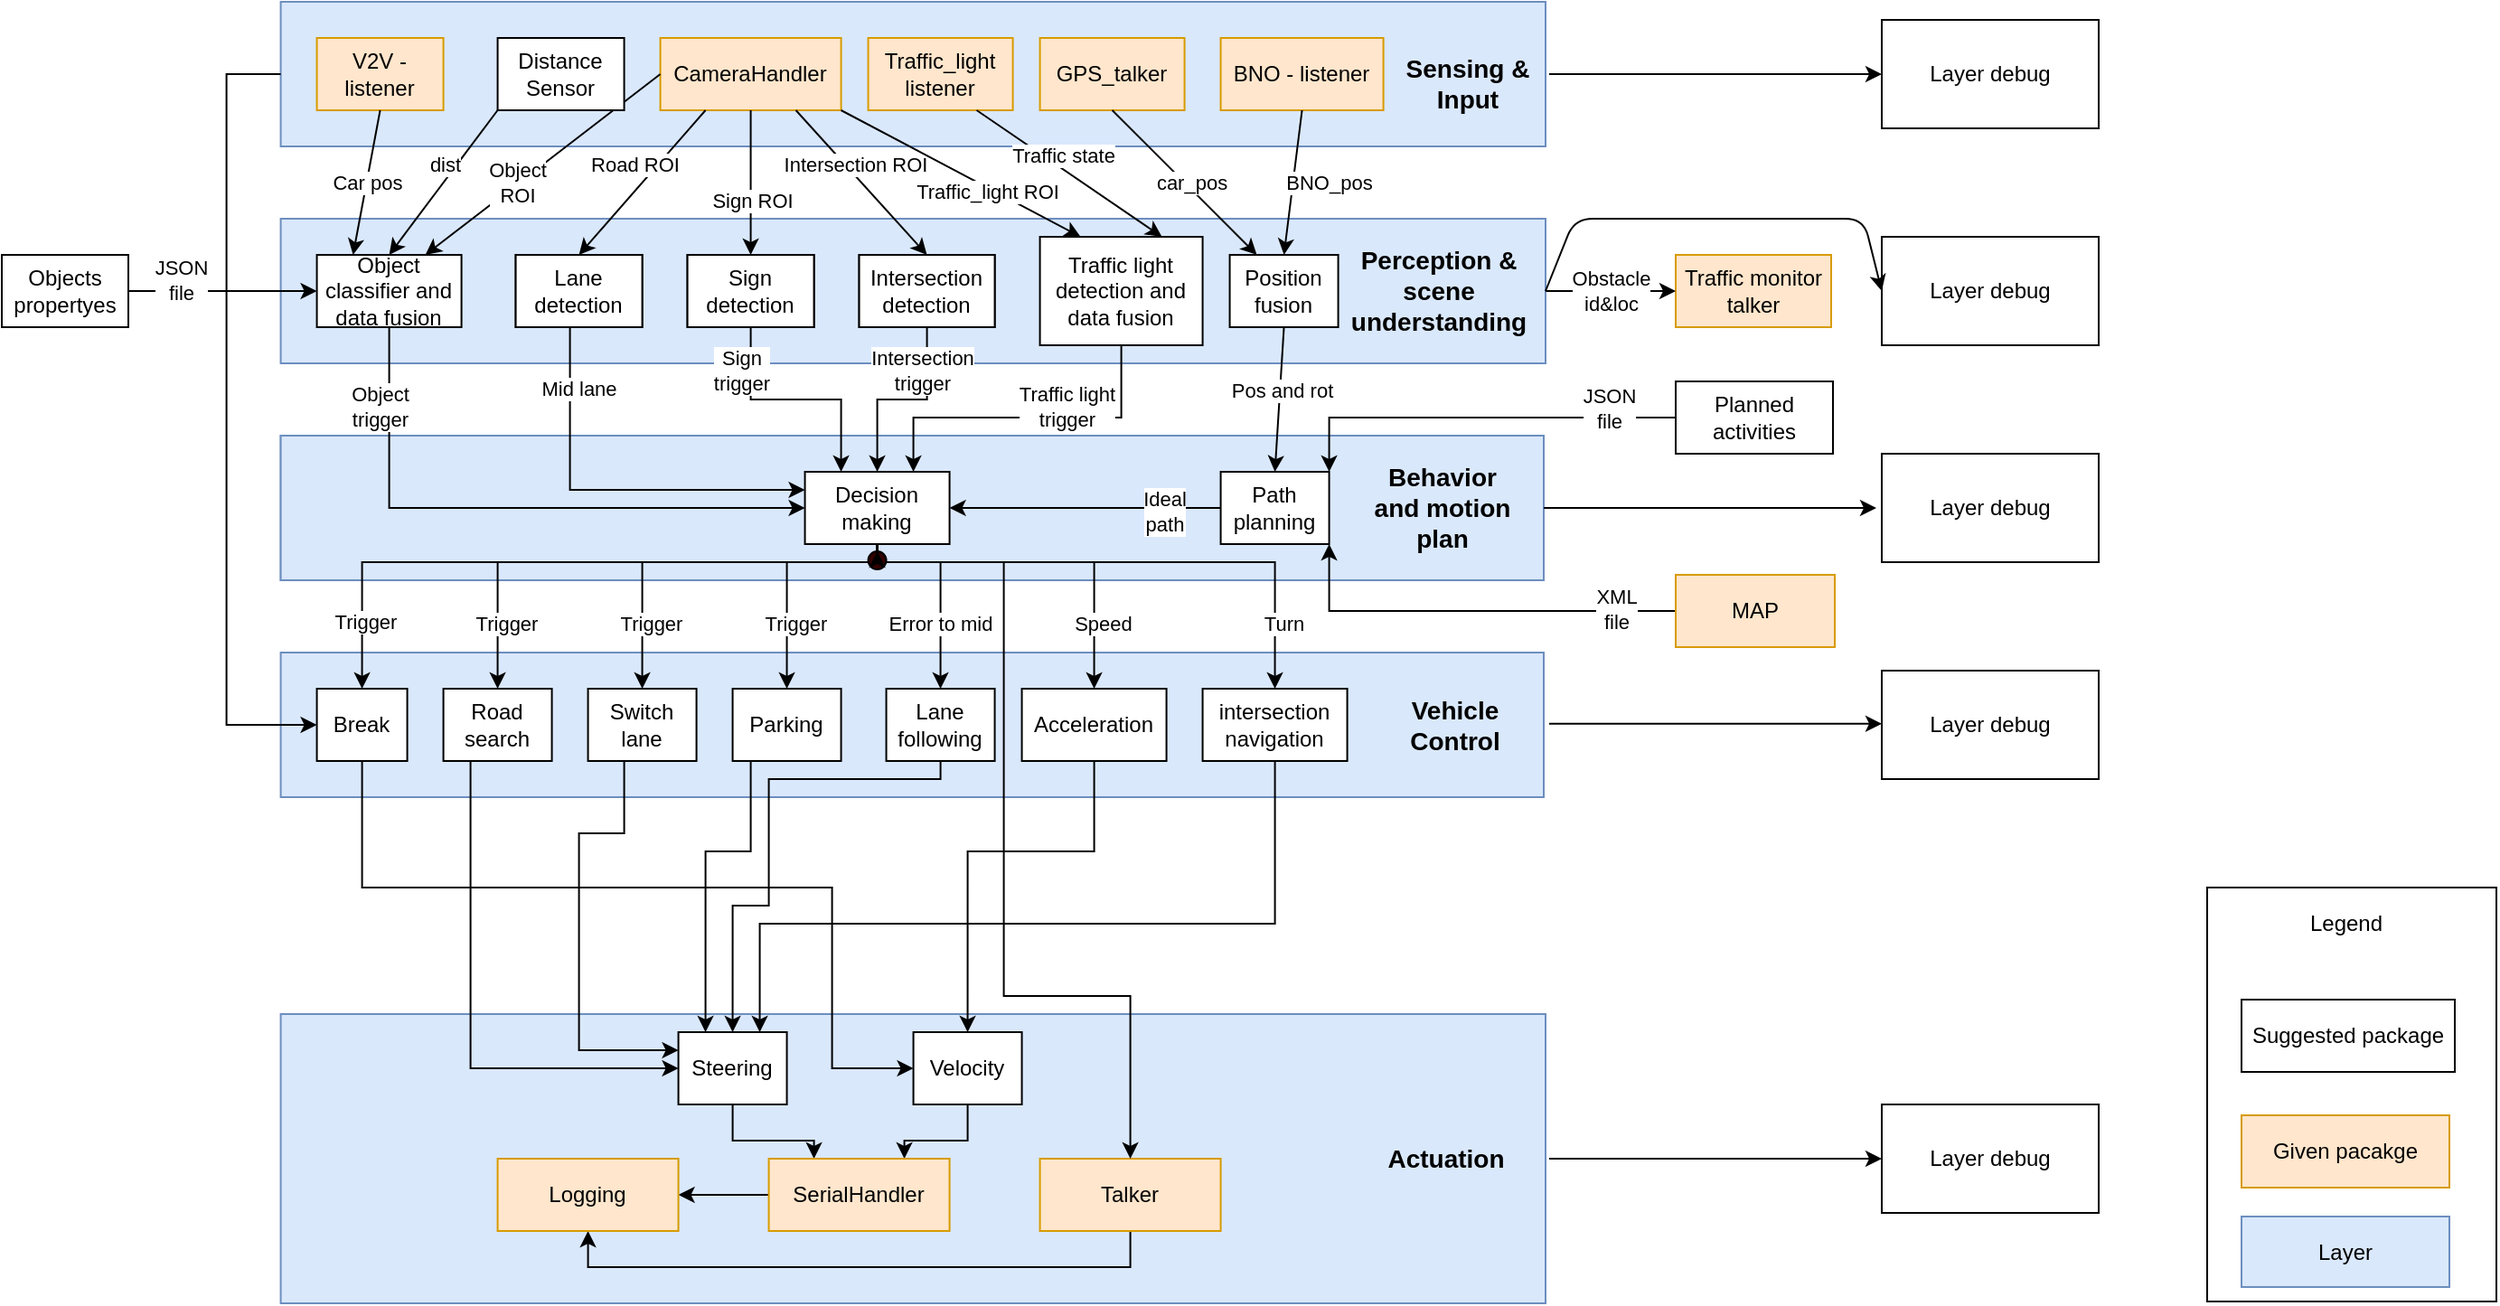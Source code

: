 <mxfile version="25.0.2">
  <diagram id="DKDZqXEprc8uhIXytFnv" name="Page-1">
    <mxGraphModel dx="1221" dy="823" grid="1" gridSize="10" guides="1" tooltips="1" connect="1" arrows="1" fold="1" page="1" pageScale="1" pageWidth="850" pageHeight="1100" math="0" shadow="0">
      <root>
        <mxCell id="KGWVqX3tYelNZbesqAz7-0" />
        <mxCell id="KGWVqX3tYelNZbesqAz7-1" parent="KGWVqX3tYelNZbesqAz7-0" />
        <mxCell id="UW-TUA5hILtc3TxUjtZY-0" value="" style="rounded=0;whiteSpace=wrap;html=1;" parent="KGWVqX3tYelNZbesqAz7-1" vertex="1">
          <mxGeometry x="1710.004" y="780" width="160" height="229" as="geometry" />
        </mxCell>
        <mxCell id="UW-TUA5hILtc3TxUjtZY-1" value="" style="rounded=0;whiteSpace=wrap;html=1;fillColor=#dae8fc;strokeColor=#6c8ebf;" parent="KGWVqX3tYelNZbesqAz7-1" vertex="1">
          <mxGeometry x="644.294" y="650" width="698.71" height="80" as="geometry" />
        </mxCell>
        <mxCell id="UW-TUA5hILtc3TxUjtZY-2" value="" style="rounded=0;whiteSpace=wrap;html=1;fillColor=#dae8fc;strokeColor=#6c8ebf;" parent="KGWVqX3tYelNZbesqAz7-1" vertex="1">
          <mxGeometry x="644.294" y="850" width="699.71" height="160" as="geometry" />
        </mxCell>
        <mxCell id="UW-TUA5hILtc3TxUjtZY-3" value="" style="rounded=0;whiteSpace=wrap;html=1;fillColor=#dae8fc;strokeColor=#6c8ebf;" parent="KGWVqX3tYelNZbesqAz7-1" vertex="1">
          <mxGeometry x="644.29" y="530" width="680" height="80" as="geometry" />
        </mxCell>
        <mxCell id="UW-TUA5hILtc3TxUjtZY-4" value="" style="group;fillColor=#dae8fc;strokeColor=#6c8ebf;container=0;" parent="KGWVqX3tYelNZbesqAz7-1" vertex="1" connectable="0">
          <mxGeometry x="644.294" y="290" width="699.71" height="80" as="geometry" />
        </mxCell>
        <mxCell id="UW-TUA5hILtc3TxUjtZY-5" value="" style="rounded=0;whiteSpace=wrap;html=1;fillColor=#dae8fc;strokeColor=#6c8ebf;" parent="KGWVqX3tYelNZbesqAz7-1" vertex="1">
          <mxGeometry x="644.294" y="410" width="699.71" height="80" as="geometry" />
        </mxCell>
        <mxCell id="UW-TUA5hILtc3TxUjtZY-6" value="CameraHandler" style="rounded=0;whiteSpace=wrap;html=1;fillColor=#ffe6cc;strokeColor=#d79b00;" parent="KGWVqX3tYelNZbesqAz7-1" vertex="1">
          <mxGeometry x="854.29" y="310" width="100" height="40" as="geometry" />
        </mxCell>
        <mxCell id="UW-TUA5hILtc3TxUjtZY-7" value="GPS_talker" style="rounded=0;whiteSpace=wrap;html=1;fillColor=#ffe6cc;strokeColor=#d79b00;" parent="KGWVqX3tYelNZbesqAz7-1" vertex="1">
          <mxGeometry x="1064.29" y="310" width="80" height="40" as="geometry" />
        </mxCell>
        <mxCell id="UW-TUA5hILtc3TxUjtZY-8" value="Traffic_light listener" style="rounded=0;whiteSpace=wrap;html=1;fillColor=#ffe6cc;strokeColor=#d79b00;" parent="KGWVqX3tYelNZbesqAz7-1" vertex="1">
          <mxGeometry x="969.29" y="310" width="80" height="40" as="geometry" />
        </mxCell>
        <mxCell id="UW-TUA5hILtc3TxUjtZY-9" value="BNO - listener" style="rounded=0;whiteSpace=wrap;html=1;fillColor=#ffe6cc;strokeColor=#d79b00;" parent="KGWVqX3tYelNZbesqAz7-1" vertex="1">
          <mxGeometry x="1164.29" y="310" width="90" height="40" as="geometry" />
        </mxCell>
        <mxCell id="UW-TUA5hILtc3TxUjtZY-10" value="V2V - listener" style="rounded=0;whiteSpace=wrap;html=1;fillColor=#ffe6cc;strokeColor=#d79b00;" parent="KGWVqX3tYelNZbesqAz7-1" vertex="1">
          <mxGeometry x="664.29" y="310" width="70" height="40" as="geometry" />
        </mxCell>
        <mxCell id="UW-TUA5hILtc3TxUjtZY-11" value="" style="endArrow=classic;html=1;exitX=0.25;exitY=1;exitDx=0;exitDy=0;entryX=0.5;entryY=0;entryDx=0;entryDy=0;" parent="KGWVqX3tYelNZbesqAz7-1" source="UW-TUA5hILtc3TxUjtZY-6" target="UW-TUA5hILtc3TxUjtZY-87" edge="1">
          <mxGeometry relative="1" as="geometry">
            <mxPoint x="974.29" y="650" as="sourcePoint" />
            <mxPoint x="1074.29" y="650" as="targetPoint" />
          </mxGeometry>
        </mxCell>
        <mxCell id="UW-TUA5hILtc3TxUjtZY-12" value="Road ROI" style="edgeLabel;resizable=0;html=1;align=center;verticalAlign=middle;" parent="UW-TUA5hILtc3TxUjtZY-11" connectable="0" vertex="1">
          <mxGeometry relative="1" as="geometry">
            <mxPoint x="-5.04" y="-9.69" as="offset" />
          </mxGeometry>
        </mxCell>
        <mxCell id="UW-TUA5hILtc3TxUjtZY-13" value="" style="endArrow=classic;html=1;exitX=0.5;exitY=1;exitDx=0;exitDy=0;entryX=0.5;entryY=0;entryDx=0;entryDy=0;" parent="KGWVqX3tYelNZbesqAz7-1" source="UW-TUA5hILtc3TxUjtZY-6" target="UW-TUA5hILtc3TxUjtZY-88" edge="1">
          <mxGeometry relative="1" as="geometry">
            <mxPoint x="749.29" y="350" as="sourcePoint" />
            <mxPoint x="744.29" y="430" as="targetPoint" />
          </mxGeometry>
        </mxCell>
        <mxCell id="UW-TUA5hILtc3TxUjtZY-14" value="&lt;div&gt;Sign ROI&lt;/div&gt;" style="edgeLabel;resizable=0;html=1;align=center;verticalAlign=middle;" parent="UW-TUA5hILtc3TxUjtZY-13" connectable="0" vertex="1">
          <mxGeometry relative="1" as="geometry">
            <mxPoint y="9.74" as="offset" />
          </mxGeometry>
        </mxCell>
        <mxCell id="UW-TUA5hILtc3TxUjtZY-15" value="" style="endArrow=classic;html=1;exitX=0.75;exitY=1;exitDx=0;exitDy=0;entryX=0.5;entryY=0;entryDx=0;entryDy=0;" parent="KGWVqX3tYelNZbesqAz7-1" source="UW-TUA5hILtc3TxUjtZY-6" target="UW-TUA5hILtc3TxUjtZY-89" edge="1">
          <mxGeometry relative="1" as="geometry">
            <mxPoint x="789.29" y="350" as="sourcePoint" />
            <mxPoint x="819.29" y="430" as="targetPoint" />
          </mxGeometry>
        </mxCell>
        <mxCell id="UW-TUA5hILtc3TxUjtZY-16" value="Intersection ROI" style="edgeLabel;resizable=0;html=1;align=center;verticalAlign=middle;" parent="UW-TUA5hILtc3TxUjtZY-15" connectable="0" vertex="1">
          <mxGeometry relative="1" as="geometry">
            <mxPoint x="-3.54" y="-9.81" as="offset" />
          </mxGeometry>
        </mxCell>
        <mxCell id="UW-TUA5hILtc3TxUjtZY-17" value="" style="endArrow=classic;html=1;exitX=0.5;exitY=1;exitDx=0;exitDy=0;entryX=0.5;entryY=0;entryDx=0;entryDy=0;" parent="KGWVqX3tYelNZbesqAz7-1" source="UW-TUA5hILtc3TxUjtZY-9" target="UW-TUA5hILtc3TxUjtZY-91" edge="1">
          <mxGeometry relative="1" as="geometry">
            <mxPoint x="814.29" y="350" as="sourcePoint" />
            <mxPoint x="901.79" y="430" as="targetPoint" />
          </mxGeometry>
        </mxCell>
        <mxCell id="UW-TUA5hILtc3TxUjtZY-18" value="BNO_pos" style="edgeLabel;resizable=0;html=1;align=center;verticalAlign=middle;" parent="UW-TUA5hILtc3TxUjtZY-17" connectable="0" vertex="1">
          <mxGeometry relative="1" as="geometry">
            <mxPoint x="19.88" y="-0.25" as="offset" />
          </mxGeometry>
        </mxCell>
        <mxCell id="UW-TUA5hILtc3TxUjtZY-19" value="" style="endArrow=classic;html=1;exitX=0.5;exitY=1;exitDx=0;exitDy=0;entryX=0.25;entryY=0;entryDx=0;entryDy=0;" parent="KGWVqX3tYelNZbesqAz7-1" source="UW-TUA5hILtc3TxUjtZY-7" target="UW-TUA5hILtc3TxUjtZY-91" edge="1">
          <mxGeometry relative="1" as="geometry">
            <mxPoint x="1129.29" y="350" as="sourcePoint" />
            <mxPoint x="1169.29" y="430" as="targetPoint" />
          </mxGeometry>
        </mxCell>
        <mxCell id="UW-TUA5hILtc3TxUjtZY-20" value="car_pos" style="edgeLabel;resizable=0;html=1;align=center;verticalAlign=middle;" parent="UW-TUA5hILtc3TxUjtZY-19" connectable="0" vertex="1">
          <mxGeometry relative="1" as="geometry">
            <mxPoint x="3.74" y="-0.01" as="offset" />
          </mxGeometry>
        </mxCell>
        <mxCell id="UW-TUA5hILtc3TxUjtZY-21" value="" style="endArrow=classic;html=1;exitX=1;exitY=1;exitDx=0;exitDy=0;entryX=0.25;entryY=0;entryDx=0;entryDy=0;" parent="KGWVqX3tYelNZbesqAz7-1" source="UW-TUA5hILtc3TxUjtZY-6" target="UW-TUA5hILtc3TxUjtZY-90" edge="1">
          <mxGeometry relative="1" as="geometry">
            <mxPoint x="929.29" y="350" as="sourcePoint" />
            <mxPoint x="988.04" y="430" as="targetPoint" />
          </mxGeometry>
        </mxCell>
        <mxCell id="UW-TUA5hILtc3TxUjtZY-22" value="Traffic_light ROI" style="edgeLabel;resizable=0;html=1;align=center;verticalAlign=middle;" parent="UW-TUA5hILtc3TxUjtZY-21" connectable="0" vertex="1">
          <mxGeometry relative="1" as="geometry">
            <mxPoint x="13.84" y="10.05" as="offset" />
          </mxGeometry>
        </mxCell>
        <mxCell id="UW-TUA5hILtc3TxUjtZY-23" value="" style="endArrow=classic;html=1;exitX=0.75;exitY=1;exitDx=0;exitDy=0;entryX=0.75;entryY=0;entryDx=0;entryDy=0;" parent="KGWVqX3tYelNZbesqAz7-1" source="UW-TUA5hILtc3TxUjtZY-8" target="UW-TUA5hILtc3TxUjtZY-90" edge="1">
          <mxGeometry relative="1" as="geometry">
            <mxPoint x="929.29" y="350" as="sourcePoint" />
            <mxPoint x="1006.79" y="430" as="targetPoint" />
          </mxGeometry>
        </mxCell>
        <mxCell id="UW-TUA5hILtc3TxUjtZY-24" value="Traffic state" style="edgeLabel;resizable=0;html=1;align=center;verticalAlign=middle;" parent="UW-TUA5hILtc3TxUjtZY-23" connectable="0" vertex="1">
          <mxGeometry relative="1" as="geometry">
            <mxPoint x="-3.54" y="-9.81" as="offset" />
          </mxGeometry>
        </mxCell>
        <mxCell id="UW-TUA5hILtc3TxUjtZY-25" value="" style="endArrow=classic;html=1;exitX=0.5;exitY=1;exitDx=0;exitDy=0;entryX=0.25;entryY=0;entryDx=0;entryDy=0;" parent="KGWVqX3tYelNZbesqAz7-1" source="UW-TUA5hILtc3TxUjtZY-10" target="UW-TUA5hILtc3TxUjtZY-86" edge="1">
          <mxGeometry relative="1" as="geometry">
            <mxPoint x="879.29" y="350" as="sourcePoint" />
            <mxPoint x="819.29" y="430" as="targetPoint" />
          </mxGeometry>
        </mxCell>
        <mxCell id="UW-TUA5hILtc3TxUjtZY-26" value="Car pos" style="edgeLabel;resizable=0;align=center;verticalAlign=middle;html=1;" parent="UW-TUA5hILtc3TxUjtZY-25" connectable="0" vertex="1">
          <mxGeometry relative="1" as="geometry" />
        </mxCell>
        <mxCell id="UW-TUA5hILtc3TxUjtZY-27" value="" style="endArrow=classic;html=1;exitX=0;exitY=0.5;exitDx=0;exitDy=0;entryX=0.75;entryY=0;entryDx=0;entryDy=0;" parent="KGWVqX3tYelNZbesqAz7-1" source="UW-TUA5hILtc3TxUjtZY-6" target="UW-TUA5hILtc3TxUjtZY-86" edge="1">
          <mxGeometry relative="1" as="geometry">
            <mxPoint x="871.79" y="340" as="sourcePoint" />
            <mxPoint x="764.29" y="420" as="targetPoint" />
          </mxGeometry>
        </mxCell>
        <mxCell id="UW-TUA5hILtc3TxUjtZY-28" value="&lt;div&gt;Object &lt;br&gt;&lt;/div&gt;&lt;div&gt;ROI&lt;br&gt;&lt;/div&gt;" style="edgeLabel;resizable=0;html=1;align=center;verticalAlign=middle;" parent="UW-TUA5hILtc3TxUjtZY-27" connectable="0" vertex="1">
          <mxGeometry relative="1" as="geometry">
            <mxPoint x="-15" y="10" as="offset" />
          </mxGeometry>
        </mxCell>
        <mxCell id="UW-TUA5hILtc3TxUjtZY-29" value="" style="group;strokeColor=#6c8ebf;fillColor=#dae8fc;container=0;" parent="KGWVqX3tYelNZbesqAz7-1" vertex="1" connectable="0">
          <mxGeometry x="644.294" y="530" width="698.71" height="80" as="geometry" />
        </mxCell>
        <mxCell id="UW-TUA5hILtc3TxUjtZY-30" value="" style="endArrow=classic;html=1;exitX=0;exitY=1;exitDx=0;exitDy=0;entryX=0.5;entryY=0;entryDx=0;entryDy=0;" parent="KGWVqX3tYelNZbesqAz7-1" source="UW-TUA5hILtc3TxUjtZY-85" target="UW-TUA5hILtc3TxUjtZY-86" edge="1">
          <mxGeometry relative="1" as="geometry">
            <mxPoint x="854.29" y="330" as="sourcePoint" />
            <mxPoint x="724.29" y="430" as="targetPoint" />
          </mxGeometry>
        </mxCell>
        <mxCell id="UW-TUA5hILtc3TxUjtZY-31" value="dist" style="edgeLabel;resizable=0;html=1;align=center;verticalAlign=middle;" parent="UW-TUA5hILtc3TxUjtZY-30" connectable="0" vertex="1">
          <mxGeometry relative="1" as="geometry">
            <mxPoint y="-10" as="offset" />
          </mxGeometry>
        </mxCell>
        <mxCell id="UW-TUA5hILtc3TxUjtZY-32" value="" style="endArrow=classic;html=1;entryX=0.5;entryY=0;entryDx=0;entryDy=0;exitX=0.5;exitY=1;exitDx=0;exitDy=0;" parent="KGWVqX3tYelNZbesqAz7-1" source="UW-TUA5hILtc3TxUjtZY-91" target="UW-TUA5hILtc3TxUjtZY-99" edge="1">
          <mxGeometry relative="1" as="geometry">
            <mxPoint x="1201.79" y="460" as="sourcePoint" />
            <mxPoint x="1196.79" y="540" as="targetPoint" />
          </mxGeometry>
        </mxCell>
        <mxCell id="UW-TUA5hILtc3TxUjtZY-33" value="Pos and rot" style="edgeLabel;resizable=0;html=1;align=center;verticalAlign=middle;" parent="UW-TUA5hILtc3TxUjtZY-32" connectable="0" vertex="1">
          <mxGeometry relative="1" as="geometry">
            <mxPoint x="1.24" y="-4.84" as="offset" />
          </mxGeometry>
        </mxCell>
        <mxCell id="UW-TUA5hILtc3TxUjtZY-34" value="&lt;font style=&quot;font-size: 14px&quot;&gt;&lt;b&gt;Vehicle Control&lt;/b&gt;&lt;/font&gt;" style="text;html=1;strokeColor=none;fillColor=none;align=center;verticalAlign=middle;whiteSpace=wrap;rounded=0;" parent="KGWVqX3tYelNZbesqAz7-1" vertex="1">
          <mxGeometry x="1249" y="680" width="90" height="20" as="geometry" />
        </mxCell>
        <mxCell id="UW-TUA5hILtc3TxUjtZY-35" style="edgeStyle=orthogonalEdgeStyle;rounded=0;orthogonalLoop=1;jettySize=auto;html=1;entryX=0;entryY=0.5;entryDx=0;entryDy=0;" parent="KGWVqX3tYelNZbesqAz7-1" source="UW-TUA5hILtc3TxUjtZY-36" target="UW-TUA5hILtc3TxUjtZY-77" edge="1">
          <mxGeometry relative="1" as="geometry">
            <Array as="points">
              <mxPoint x="689.29" y="780" />
              <mxPoint x="949.29" y="780" />
              <mxPoint x="949.29" y="880" />
            </Array>
          </mxGeometry>
        </mxCell>
        <mxCell id="UW-TUA5hILtc3TxUjtZY-36" value="Break" style="rounded=0;whiteSpace=wrap;html=1;" parent="KGWVqX3tYelNZbesqAz7-1" vertex="1">
          <mxGeometry x="664.29" y="670" width="50" height="40" as="geometry" />
        </mxCell>
        <mxCell id="UW-TUA5hILtc3TxUjtZY-37" style="edgeStyle=orthogonalEdgeStyle;rounded=0;orthogonalLoop=1;jettySize=auto;html=1;entryX=1;entryY=0;entryDx=0;entryDy=0;" parent="KGWVqX3tYelNZbesqAz7-1" source="UW-TUA5hILtc3TxUjtZY-38" target="UW-TUA5hILtc3TxUjtZY-99" edge="1">
          <mxGeometry relative="1" as="geometry">
            <Array as="points">
              <mxPoint x="1224.29" y="520" />
            </Array>
          </mxGeometry>
        </mxCell>
        <mxCell id="UW-TUA5hILtc3TxUjtZY-38" value="Planned activities" style="rounded=0;whiteSpace=wrap;html=1;" parent="KGWVqX3tYelNZbesqAz7-1" vertex="1">
          <mxGeometry x="1416.004" y="500" width="87" height="40" as="geometry" />
        </mxCell>
        <mxCell id="UW-TUA5hILtc3TxUjtZY-39" style="edgeStyle=orthogonalEdgeStyle;rounded=0;orthogonalLoop=1;jettySize=auto;html=1;entryX=0.25;entryY=0;entryDx=0;entryDy=0;" parent="KGWVqX3tYelNZbesqAz7-1" source="UW-TUA5hILtc3TxUjtZY-40" target="UW-TUA5hILtc3TxUjtZY-79" edge="1">
          <mxGeometry relative="1" as="geometry">
            <Array as="points">
              <mxPoint x="904.29" y="760" />
              <mxPoint x="879.29" y="760" />
            </Array>
          </mxGeometry>
        </mxCell>
        <mxCell id="UW-TUA5hILtc3TxUjtZY-40" value="Parking" style="rounded=0;whiteSpace=wrap;html=1;" parent="KGWVqX3tYelNZbesqAz7-1" vertex="1">
          <mxGeometry x="894.29" y="670" width="60" height="40" as="geometry" />
        </mxCell>
        <mxCell id="UW-TUA5hILtc3TxUjtZY-41" style="edgeStyle=orthogonalEdgeStyle;rounded=0;orthogonalLoop=1;jettySize=auto;html=1;entryX=0.75;entryY=0;entryDx=0;entryDy=0;" parent="KGWVqX3tYelNZbesqAz7-1" source="UW-TUA5hILtc3TxUjtZY-42" target="UW-TUA5hILtc3TxUjtZY-79" edge="1">
          <mxGeometry relative="1" as="geometry">
            <Array as="points">
              <mxPoint x="1194.29" y="800" />
              <mxPoint x="909.29" y="800" />
            </Array>
          </mxGeometry>
        </mxCell>
        <mxCell id="UW-TUA5hILtc3TxUjtZY-42" value="intersection navigation" style="rounded=0;whiteSpace=wrap;html=1;" parent="KGWVqX3tYelNZbesqAz7-1" vertex="1">
          <mxGeometry x="1154.29" y="670" width="80" height="40" as="geometry" />
        </mxCell>
        <mxCell id="UW-TUA5hILtc3TxUjtZY-43" style="edgeStyle=orthogonalEdgeStyle;rounded=0;orthogonalLoop=1;jettySize=auto;html=1;entryX=0;entryY=0.5;entryDx=0;entryDy=0;exitX=0.25;exitY=1;exitDx=0;exitDy=0;" parent="KGWVqX3tYelNZbesqAz7-1" source="UW-TUA5hILtc3TxUjtZY-44" target="UW-TUA5hILtc3TxUjtZY-79" edge="1">
          <mxGeometry relative="1" as="geometry">
            <Array as="points">
              <mxPoint x="749.29" y="880" />
            </Array>
          </mxGeometry>
        </mxCell>
        <mxCell id="UW-TUA5hILtc3TxUjtZY-44" value="Road search" style="rounded=0;whiteSpace=wrap;html=1;" parent="KGWVqX3tYelNZbesqAz7-1" vertex="1">
          <mxGeometry x="734.29" y="670" width="60" height="40" as="geometry" />
        </mxCell>
        <mxCell id="UW-TUA5hILtc3TxUjtZY-45" style="edgeStyle=orthogonalEdgeStyle;rounded=0;orthogonalLoop=1;jettySize=auto;html=1;entryX=0;entryY=0.25;entryDx=0;entryDy=0;" parent="KGWVqX3tYelNZbesqAz7-1" source="UW-TUA5hILtc3TxUjtZY-46" target="UW-TUA5hILtc3TxUjtZY-79" edge="1">
          <mxGeometry relative="1" as="geometry">
            <Array as="points">
              <mxPoint x="834.29" y="750" />
              <mxPoint x="809.29" y="750" />
              <mxPoint x="809.29" y="870" />
            </Array>
          </mxGeometry>
        </mxCell>
        <mxCell id="UW-TUA5hILtc3TxUjtZY-46" value="Switch lane" style="rounded=0;whiteSpace=wrap;html=1;" parent="KGWVqX3tYelNZbesqAz7-1" vertex="1">
          <mxGeometry x="814.29" y="670" width="60" height="40" as="geometry" />
        </mxCell>
        <mxCell id="UW-TUA5hILtc3TxUjtZY-47" style="edgeStyle=orthogonalEdgeStyle;rounded=0;orthogonalLoop=1;jettySize=auto;html=1;entryX=0;entryY=0.5;entryDx=0;entryDy=0;" parent="KGWVqX3tYelNZbesqAz7-1" source="UW-TUA5hILtc3TxUjtZY-86" target="UW-TUA5hILtc3TxUjtZY-101" edge="1">
          <mxGeometry relative="1" as="geometry">
            <Array as="points">
              <mxPoint x="704.29" y="570" />
            </Array>
          </mxGeometry>
        </mxCell>
        <mxCell id="UW-TUA5hILtc3TxUjtZY-48" style="edgeStyle=orthogonalEdgeStyle;rounded=0;orthogonalLoop=1;jettySize=auto;html=1;entryX=0;entryY=0.5;entryDx=0;entryDy=0;" parent="KGWVqX3tYelNZbesqAz7-1" target="UW-TUA5hILtc3TxUjtZY-36" edge="1">
          <mxGeometry relative="1" as="geometry">
            <mxPoint x="644.29" y="330" as="sourcePoint" />
            <Array as="points">
              <mxPoint x="614.29" y="330" />
              <mxPoint x="614.29" y="690" />
            </Array>
          </mxGeometry>
        </mxCell>
        <mxCell id="UW-TUA5hILtc3TxUjtZY-49" style="edgeStyle=orthogonalEdgeStyle;rounded=0;orthogonalLoop=1;jettySize=auto;html=1;entryX=0.5;entryY=0;entryDx=0;entryDy=0;" parent="KGWVqX3tYelNZbesqAz7-1" source="UW-TUA5hILtc3TxUjtZY-101" target="UW-TUA5hILtc3TxUjtZY-46" edge="1">
          <mxGeometry relative="1" as="geometry">
            <Array as="points">
              <mxPoint x="974.29" y="600" />
              <mxPoint x="844.29" y="600" />
            </Array>
          </mxGeometry>
        </mxCell>
        <mxCell id="UW-TUA5hILtc3TxUjtZY-50" style="edgeStyle=orthogonalEdgeStyle;rounded=0;orthogonalLoop=1;jettySize=auto;html=1;entryX=0.5;entryY=0;entryDx=0;entryDy=0;" parent="KGWVqX3tYelNZbesqAz7-1" target="UW-TUA5hILtc3TxUjtZY-69" edge="1">
          <mxGeometry relative="1" as="geometry">
            <mxPoint x="974.29" y="590" as="sourcePoint" />
            <mxPoint x="864.29" y="670" as="targetPoint" />
            <Array as="points">
              <mxPoint x="974.29" y="600" />
              <mxPoint x="1009.29" y="600" />
            </Array>
          </mxGeometry>
        </mxCell>
        <mxCell id="UW-TUA5hILtc3TxUjtZY-51" style="edgeStyle=orthogonalEdgeStyle;rounded=0;orthogonalLoop=1;jettySize=auto;html=1;entryX=0.5;entryY=0;entryDx=0;entryDy=0;" parent="KGWVqX3tYelNZbesqAz7-1" target="UW-TUA5hILtc3TxUjtZY-40" edge="1">
          <mxGeometry relative="1" as="geometry">
            <mxPoint x="974.29" y="590" as="sourcePoint" />
            <mxPoint x="864.29" y="670" as="targetPoint" />
            <Array as="points">
              <mxPoint x="974.29" y="600" />
              <mxPoint x="924.29" y="600" />
            </Array>
          </mxGeometry>
        </mxCell>
        <mxCell id="UW-TUA5hILtc3TxUjtZY-52" style="edgeStyle=orthogonalEdgeStyle;rounded=0;orthogonalLoop=1;jettySize=auto;html=1;entryX=0;entryY=0.25;entryDx=0;entryDy=0;" parent="KGWVqX3tYelNZbesqAz7-1" source="UW-TUA5hILtc3TxUjtZY-87" target="UW-TUA5hILtc3TxUjtZY-101" edge="1">
          <mxGeometry relative="1" as="geometry">
            <Array as="points">
              <mxPoint x="804.29" y="560" />
            </Array>
          </mxGeometry>
        </mxCell>
        <mxCell id="UW-TUA5hILtc3TxUjtZY-53" style="edgeStyle=orthogonalEdgeStyle;rounded=0;orthogonalLoop=1;jettySize=auto;html=1;entryX=0.25;entryY=0;entryDx=0;entryDy=0;" parent="KGWVqX3tYelNZbesqAz7-1" source="UW-TUA5hILtc3TxUjtZY-88" target="UW-TUA5hILtc3TxUjtZY-101" edge="1">
          <mxGeometry relative="1" as="geometry" />
        </mxCell>
        <mxCell id="UW-TUA5hILtc3TxUjtZY-54" style="edgeStyle=orthogonalEdgeStyle;rounded=0;orthogonalLoop=1;jettySize=auto;html=1;" parent="KGWVqX3tYelNZbesqAz7-1" source="UW-TUA5hILtc3TxUjtZY-89" target="UW-TUA5hILtc3TxUjtZY-101" edge="1">
          <mxGeometry relative="1" as="geometry" />
        </mxCell>
        <mxCell id="UW-TUA5hILtc3TxUjtZY-55" style="edgeStyle=orthogonalEdgeStyle;rounded=0;orthogonalLoop=1;jettySize=auto;html=1;entryX=0.75;entryY=0;entryDx=0;entryDy=0;" parent="KGWVqX3tYelNZbesqAz7-1" source="UW-TUA5hILtc3TxUjtZY-90" target="UW-TUA5hILtc3TxUjtZY-101" edge="1">
          <mxGeometry relative="1" as="geometry">
            <Array as="points">
              <mxPoint x="1109.29" y="520" />
              <mxPoint x="994.29" y="520" />
            </Array>
          </mxGeometry>
        </mxCell>
        <mxCell id="UW-TUA5hILtc3TxUjtZY-56" value="&lt;div&gt;JSON &lt;br&gt;&lt;/div&gt;&lt;div&gt;file&lt;/div&gt;" style="edgeLabel;resizable=0;html=1;align=center;verticalAlign=middle;" parent="KGWVqX3tYelNZbesqAz7-1" connectable="0" vertex="1">
          <mxGeometry x="1389.005" y="520.002" as="geometry">
            <mxPoint x="-10" y="-5" as="offset" />
          </mxGeometry>
        </mxCell>
        <mxCell id="UW-TUA5hILtc3TxUjtZY-57" value="&lt;div&gt;Traffic light&lt;/div&gt;&lt;div&gt;trigger&lt;br&gt;&lt;/div&gt;" style="edgeLabel;resizable=0;html=1;align=center;verticalAlign=middle;" parent="KGWVqX3tYelNZbesqAz7-1" connectable="0" vertex="1">
          <mxGeometry x="1064.295" y="520.002" as="geometry">
            <mxPoint x="14" y="-6" as="offset" />
          </mxGeometry>
        </mxCell>
        <mxCell id="UW-TUA5hILtc3TxUjtZY-58" value="&lt;div&gt;Intersection&lt;/div&gt;&lt;div&gt;trigger&lt;br&gt;&lt;/div&gt;" style="edgeLabel;resizable=0;html=1;align=center;verticalAlign=middle;" parent="KGWVqX3tYelNZbesqAz7-1" connectable="0" vertex="1">
          <mxGeometry x="984.295" y="500.002" as="geometry">
            <mxPoint x="14" y="-6" as="offset" />
          </mxGeometry>
        </mxCell>
        <mxCell id="UW-TUA5hILtc3TxUjtZY-59" value="&lt;div&gt;Sign&lt;/div&gt;&lt;div&gt;trigger&lt;br&gt;&lt;/div&gt;" style="edgeLabel;resizable=0;html=1;align=center;verticalAlign=middle;" parent="KGWVqX3tYelNZbesqAz7-1" connectable="0" vertex="1">
          <mxGeometry x="884.295" y="500.002" as="geometry">
            <mxPoint x="14" y="-6" as="offset" />
          </mxGeometry>
        </mxCell>
        <mxCell id="UW-TUA5hILtc3TxUjtZY-60" value="&lt;div&gt;Mid lane&lt;/div&gt;" style="edgeLabel;resizable=0;html=1;align=center;verticalAlign=middle;" parent="KGWVqX3tYelNZbesqAz7-1" connectable="0" vertex="1">
          <mxGeometry x="794.295" y="510.002" as="geometry">
            <mxPoint x="14" y="-6" as="offset" />
          </mxGeometry>
        </mxCell>
        <mxCell id="UW-TUA5hILtc3TxUjtZY-61" value="&lt;div&gt;Object &lt;br&gt;&lt;/div&gt;&lt;div&gt;trigger&lt;/div&gt;" style="edgeLabel;resizable=0;html=1;align=center;verticalAlign=middle;" parent="KGWVqX3tYelNZbesqAz7-1" connectable="0" vertex="1">
          <mxGeometry x="684.295" y="520.002" as="geometry">
            <mxPoint x="14" y="-6" as="offset" />
          </mxGeometry>
        </mxCell>
        <mxCell id="UW-TUA5hILtc3TxUjtZY-62" style="edgeStyle=orthogonalEdgeStyle;rounded=0;orthogonalLoop=1;jettySize=auto;html=1;entryX=0;entryY=0.5;entryDx=0;entryDy=0;" parent="KGWVqX3tYelNZbesqAz7-1" source="UW-TUA5hILtc3TxUjtZY-63" target="UW-TUA5hILtc3TxUjtZY-86" edge="1">
          <mxGeometry relative="1" as="geometry" />
        </mxCell>
        <mxCell id="UW-TUA5hILtc3TxUjtZY-63" value="&lt;div&gt;Objects&lt;/div&gt;&lt;div&gt;propertyes&lt;br&gt;&lt;/div&gt;" style="rounded=0;whiteSpace=wrap;html=1;" parent="KGWVqX3tYelNZbesqAz7-1" vertex="1">
          <mxGeometry x="490" y="430" width="70" height="40" as="geometry" />
        </mxCell>
        <mxCell id="UW-TUA5hILtc3TxUjtZY-64" value="&lt;div&gt;JSON&lt;/div&gt;&lt;div&gt;file&lt;br&gt;&lt;/div&gt;" style="edgeLabel;resizable=0;html=1;align=center;verticalAlign=middle;" parent="KGWVqX3tYelNZbesqAz7-1" connectable="0" vertex="1">
          <mxGeometry x="574.295" y="450.002" as="geometry">
            <mxPoint x="14" y="-6" as="offset" />
          </mxGeometry>
        </mxCell>
        <mxCell id="UW-TUA5hILtc3TxUjtZY-65" style="edgeStyle=orthogonalEdgeStyle;rounded=0;orthogonalLoop=1;jettySize=auto;html=1;entryX=1;entryY=1;entryDx=0;entryDy=0;" parent="KGWVqX3tYelNZbesqAz7-1" source="UW-TUA5hILtc3TxUjtZY-66" target="UW-TUA5hILtc3TxUjtZY-99" edge="1">
          <mxGeometry relative="1" as="geometry" />
        </mxCell>
        <mxCell id="UW-TUA5hILtc3TxUjtZY-66" value="MAP" style="rounded=0;whiteSpace=wrap;html=1;fillColor=#ffe6cc;strokeColor=#d79b00;" parent="KGWVqX3tYelNZbesqAz7-1" vertex="1">
          <mxGeometry x="1416.004" y="607" width="88" height="40" as="geometry" />
        </mxCell>
        <mxCell id="UW-TUA5hILtc3TxUjtZY-67" value="&lt;div&gt;XML&lt;br&gt;&lt;/div&gt;&lt;div&gt;file&lt;/div&gt;" style="edgeLabel;resizable=0;html=1;align=center;verticalAlign=middle;" parent="KGWVqX3tYelNZbesqAz7-1" connectable="0" vertex="1">
          <mxGeometry x="1393.005" y="631.002" as="geometry">
            <mxPoint x="-10" y="-5" as="offset" />
          </mxGeometry>
        </mxCell>
        <mxCell id="UW-TUA5hILtc3TxUjtZY-68" style="edgeStyle=orthogonalEdgeStyle;rounded=0;orthogonalLoop=1;jettySize=auto;html=1;entryX=0.5;entryY=0;entryDx=0;entryDy=0;" parent="KGWVqX3tYelNZbesqAz7-1" source="UW-TUA5hILtc3TxUjtZY-69" target="UW-TUA5hILtc3TxUjtZY-79" edge="1">
          <mxGeometry relative="1" as="geometry">
            <Array as="points">
              <mxPoint x="1009.29" y="720" />
              <mxPoint x="914.29" y="720" />
              <mxPoint x="914.29" y="790" />
              <mxPoint x="894.29" y="790" />
            </Array>
          </mxGeometry>
        </mxCell>
        <mxCell id="UW-TUA5hILtc3TxUjtZY-69" value="Lane following" style="rounded=0;whiteSpace=wrap;html=1;" parent="KGWVqX3tYelNZbesqAz7-1" vertex="1">
          <mxGeometry x="979.29" y="670" width="60" height="40" as="geometry" />
        </mxCell>
        <mxCell id="UW-TUA5hILtc3TxUjtZY-70" style="edgeStyle=orthogonalEdgeStyle;rounded=0;orthogonalLoop=1;jettySize=auto;html=1;entryX=0.5;entryY=0;entryDx=0;entryDy=0;" parent="KGWVqX3tYelNZbesqAz7-1" source="UW-TUA5hILtc3TxUjtZY-71" target="UW-TUA5hILtc3TxUjtZY-77" edge="1">
          <mxGeometry relative="1" as="geometry">
            <Array as="points">
              <mxPoint x="1094.29" y="760" />
              <mxPoint x="1024.29" y="760" />
            </Array>
          </mxGeometry>
        </mxCell>
        <mxCell id="UW-TUA5hILtc3TxUjtZY-71" value="Acceleration" style="rounded=0;whiteSpace=wrap;html=1;" parent="KGWVqX3tYelNZbesqAz7-1" vertex="1">
          <mxGeometry x="1054.29" y="670" width="80" height="40" as="geometry" />
        </mxCell>
        <mxCell id="UW-TUA5hILtc3TxUjtZY-72" style="edgeStyle=orthogonalEdgeStyle;rounded=0;orthogonalLoop=1;jettySize=auto;html=1;entryX=0.5;entryY=0;entryDx=0;entryDy=0;" parent="KGWVqX3tYelNZbesqAz7-1" target="UW-TUA5hILtc3TxUjtZY-71" edge="1">
          <mxGeometry relative="1" as="geometry">
            <mxPoint x="974.29" y="590" as="sourcePoint" />
            <mxPoint x="1009.29" y="670" as="targetPoint" />
            <Array as="points">
              <mxPoint x="974.29" y="600" />
              <mxPoint x="1094.29" y="600" />
            </Array>
          </mxGeometry>
        </mxCell>
        <mxCell id="UW-TUA5hILtc3TxUjtZY-73" style="edgeStyle=orthogonalEdgeStyle;rounded=0;orthogonalLoop=1;jettySize=auto;html=1;entryX=0.5;entryY=0;entryDx=0;entryDy=0;" parent="KGWVqX3tYelNZbesqAz7-1" target="UW-TUA5hILtc3TxUjtZY-42" edge="1">
          <mxGeometry relative="1" as="geometry">
            <mxPoint x="974.29" y="590" as="sourcePoint" />
            <mxPoint x="1094.29" y="670" as="targetPoint" />
            <Array as="points">
              <mxPoint x="974.29" y="600" />
              <mxPoint x="1194.29" y="600" />
            </Array>
          </mxGeometry>
        </mxCell>
        <mxCell id="UW-TUA5hILtc3TxUjtZY-74" style="edgeStyle=orthogonalEdgeStyle;rounded=0;orthogonalLoop=1;jettySize=auto;html=1;entryX=0.5;entryY=0;entryDx=0;entryDy=0;" parent="KGWVqX3tYelNZbesqAz7-1" target="UW-TUA5hILtc3TxUjtZY-36" edge="1">
          <mxGeometry relative="1" as="geometry">
            <mxPoint x="974.29" y="590" as="sourcePoint" />
            <mxPoint x="764.29" y="670" as="targetPoint" />
            <Array as="points">
              <mxPoint x="974.29" y="600" />
              <mxPoint x="689.29" y="600" />
            </Array>
          </mxGeometry>
        </mxCell>
        <mxCell id="UW-TUA5hILtc3TxUjtZY-75" style="edgeStyle=orthogonalEdgeStyle;rounded=0;orthogonalLoop=1;jettySize=auto;html=1;entryX=0.5;entryY=0;entryDx=0;entryDy=0;" parent="KGWVqX3tYelNZbesqAz7-1" source="UW-TUA5hILtc3TxUjtZY-111" target="UW-TUA5hILtc3TxUjtZY-44" edge="1">
          <mxGeometry relative="1" as="geometry">
            <mxPoint x="974.29" y="590" as="sourcePoint" />
            <mxPoint x="844.29" y="670" as="targetPoint" />
            <Array as="points">
              <mxPoint x="764.29" y="600" />
            </Array>
          </mxGeometry>
        </mxCell>
        <mxCell id="UW-TUA5hILtc3TxUjtZY-76" style="edgeStyle=orthogonalEdgeStyle;rounded=0;orthogonalLoop=1;jettySize=auto;html=1;entryX=0.75;entryY=0;entryDx=0;entryDy=0;" parent="KGWVqX3tYelNZbesqAz7-1" source="UW-TUA5hILtc3TxUjtZY-77" target="UW-TUA5hILtc3TxUjtZY-81" edge="1">
          <mxGeometry relative="1" as="geometry" />
        </mxCell>
        <mxCell id="UW-TUA5hILtc3TxUjtZY-77" value="Velocity" style="rounded=0;whiteSpace=wrap;html=1;" parent="KGWVqX3tYelNZbesqAz7-1" vertex="1">
          <mxGeometry x="994.29" y="860" width="60" height="40" as="geometry" />
        </mxCell>
        <mxCell id="UW-TUA5hILtc3TxUjtZY-78" style="edgeStyle=orthogonalEdgeStyle;rounded=0;orthogonalLoop=1;jettySize=auto;html=1;entryX=0.25;entryY=0;entryDx=0;entryDy=0;" parent="KGWVqX3tYelNZbesqAz7-1" source="UW-TUA5hILtc3TxUjtZY-79" target="UW-TUA5hILtc3TxUjtZY-81" edge="1">
          <mxGeometry relative="1" as="geometry" />
        </mxCell>
        <mxCell id="UW-TUA5hILtc3TxUjtZY-79" value="Steering" style="rounded=0;whiteSpace=wrap;html=1;" parent="KGWVqX3tYelNZbesqAz7-1" vertex="1">
          <mxGeometry x="864.29" y="860" width="60" height="40" as="geometry" />
        </mxCell>
        <mxCell id="UW-TUA5hILtc3TxUjtZY-80" style="edgeStyle=orthogonalEdgeStyle;rounded=0;orthogonalLoop=1;jettySize=auto;html=1;" parent="KGWVqX3tYelNZbesqAz7-1" source="UW-TUA5hILtc3TxUjtZY-81" target="UW-TUA5hILtc3TxUjtZY-84" edge="1">
          <mxGeometry relative="1" as="geometry" />
        </mxCell>
        <mxCell id="UW-TUA5hILtc3TxUjtZY-81" value="SerialHandler" style="rounded=0;whiteSpace=wrap;html=1;fillColor=#ffe6cc;strokeColor=#d79b00;" parent="KGWVqX3tYelNZbesqAz7-1" vertex="1">
          <mxGeometry x="914.29" y="930" width="100" height="40" as="geometry" />
        </mxCell>
        <mxCell id="UW-TUA5hILtc3TxUjtZY-82" style="edgeStyle=orthogonalEdgeStyle;rounded=0;orthogonalLoop=1;jettySize=auto;html=1;entryX=0.5;entryY=1;entryDx=0;entryDy=0;" parent="KGWVqX3tYelNZbesqAz7-1" source="UW-TUA5hILtc3TxUjtZY-83" target="UW-TUA5hILtc3TxUjtZY-84" edge="1">
          <mxGeometry relative="1" as="geometry">
            <Array as="points">
              <mxPoint x="1114.29" y="990" />
              <mxPoint x="814.29" y="990" />
            </Array>
          </mxGeometry>
        </mxCell>
        <mxCell id="UW-TUA5hILtc3TxUjtZY-83" value="Talker" style="rounded=0;whiteSpace=wrap;html=1;fillColor=#ffe6cc;strokeColor=#d79b00;" parent="KGWVqX3tYelNZbesqAz7-1" vertex="1">
          <mxGeometry x="1064.29" y="930" width="100" height="40" as="geometry" />
        </mxCell>
        <mxCell id="UW-TUA5hILtc3TxUjtZY-84" value="Logging" style="rounded=0;whiteSpace=wrap;html=1;fillColor=#ffe6cc;strokeColor=#d79b00;" parent="KGWVqX3tYelNZbesqAz7-1" vertex="1">
          <mxGeometry x="764.29" y="930" width="100" height="40" as="geometry" />
        </mxCell>
        <mxCell id="UW-TUA5hILtc3TxUjtZY-85" value="Distance Sensor" style="rounded=0;whiteSpace=wrap;html=1;" parent="KGWVqX3tYelNZbesqAz7-1" vertex="1">
          <mxGeometry x="764.29" y="310" width="70" height="40" as="geometry" />
        </mxCell>
        <mxCell id="UW-TUA5hILtc3TxUjtZY-86" value="Object classifier and data fusion" style="rounded=0;whiteSpace=wrap;html=1;" parent="KGWVqX3tYelNZbesqAz7-1" vertex="1">
          <mxGeometry x="664.29" y="430" width="80" height="40" as="geometry" />
        </mxCell>
        <mxCell id="UW-TUA5hILtc3TxUjtZY-87" value="Lane detection" style="rounded=0;whiteSpace=wrap;html=1;" parent="KGWVqX3tYelNZbesqAz7-1" vertex="1">
          <mxGeometry x="774.29" y="430" width="70" height="40" as="geometry" />
        </mxCell>
        <mxCell id="UW-TUA5hILtc3TxUjtZY-88" value="Sign detection" style="rounded=0;whiteSpace=wrap;html=1;" parent="KGWVqX3tYelNZbesqAz7-1" vertex="1">
          <mxGeometry x="869.29" y="430" width="70" height="40" as="geometry" />
        </mxCell>
        <mxCell id="UW-TUA5hILtc3TxUjtZY-89" value="Intersection detection" style="rounded=0;whiteSpace=wrap;html=1;" parent="KGWVqX3tYelNZbesqAz7-1" vertex="1">
          <mxGeometry x="964.29" y="430" width="75" height="40" as="geometry" />
        </mxCell>
        <mxCell id="UW-TUA5hILtc3TxUjtZY-90" value="Traffic light detection and data fusion" style="rounded=0;whiteSpace=wrap;html=1;" parent="KGWVqX3tYelNZbesqAz7-1" vertex="1">
          <mxGeometry x="1064.29" y="420" width="90" height="60" as="geometry" />
        </mxCell>
        <mxCell id="UW-TUA5hILtc3TxUjtZY-91" value="Position fusion" style="rounded=0;whiteSpace=wrap;html=1;" parent="KGWVqX3tYelNZbesqAz7-1" vertex="1">
          <mxGeometry x="1169.29" y="430" width="60" height="40" as="geometry" />
        </mxCell>
        <mxCell id="UW-TUA5hILtc3TxUjtZY-92" value="Lane detection" style="rounded=0;whiteSpace=wrap;html=1;" parent="KGWVqX3tYelNZbesqAz7-1" vertex="1">
          <mxGeometry x="774.29" y="430" width="70" height="40" as="geometry" />
        </mxCell>
        <mxCell id="UW-TUA5hILtc3TxUjtZY-93" value="Sign detection" style="rounded=0;whiteSpace=wrap;html=1;" parent="KGWVqX3tYelNZbesqAz7-1" vertex="1">
          <mxGeometry x="869.29" y="430" width="70" height="40" as="geometry" />
        </mxCell>
        <mxCell id="UW-TUA5hILtc3TxUjtZY-94" value="Intersection detection" style="rounded=0;whiteSpace=wrap;html=1;" parent="KGWVqX3tYelNZbesqAz7-1" vertex="1">
          <mxGeometry x="964.29" y="430" width="75" height="40" as="geometry" />
        </mxCell>
        <mxCell id="UW-TUA5hILtc3TxUjtZY-95" value="&lt;font style=&quot;font-size: 14px&quot;&gt;&lt;b&gt;Perception &amp;amp; scene understanding&lt;br&gt;&lt;/b&gt;&lt;/font&gt;" style="text;html=1;strokeColor=none;fillColor=none;align=center;verticalAlign=middle;whiteSpace=wrap;rounded=0;" parent="KGWVqX3tYelNZbesqAz7-1" vertex="1">
          <mxGeometry x="1240" y="440" width="90" height="20" as="geometry" />
        </mxCell>
        <mxCell id="UW-TUA5hILtc3TxUjtZY-96" value="&lt;div style=&quot;font-size: 14px&quot;&gt;&lt;b&gt;&lt;font style=&quot;font-size: 14px&quot;&gt;&lt;span&gt;Sensing &amp;amp;&lt;br&gt;&lt;/span&gt;&lt;/font&gt;&lt;/b&gt;&lt;/div&gt;&lt;div style=&quot;font-size: 14px&quot;&gt;&lt;b&gt;&lt;font style=&quot;font-size: 14px&quot;&gt;Input&lt;/font&gt;&lt;/b&gt;&lt;/div&gt;" style="text;html=1;align=center;verticalAlign=middle;whiteSpace=wrap;rounded=0;" parent="KGWVqX3tYelNZbesqAz7-1" vertex="1">
          <mxGeometry x="1256" y="325" width="90" height="20" as="geometry" />
        </mxCell>
        <mxCell id="UW-TUA5hILtc3TxUjtZY-97" value="&lt;div style=&quot;font-size: 14px&quot;&gt;&lt;font style=&quot;font-size: 14px&quot;&gt;&lt;b&gt;Behavior and motion plan&lt;/b&gt;&lt;/font&gt;&lt;br&gt;&lt;/div&gt;" style="text;html=1;strokeColor=none;fillColor=none;align=center;verticalAlign=middle;whiteSpace=wrap;rounded=0;" parent="KGWVqX3tYelNZbesqAz7-1" vertex="1">
          <mxGeometry x="1242" y="560" width="90" height="20" as="geometry" />
        </mxCell>
        <mxCell id="UW-TUA5hILtc3TxUjtZY-98" style="edgeStyle=orthogonalEdgeStyle;rounded=0;orthogonalLoop=1;jettySize=auto;html=1;" parent="KGWVqX3tYelNZbesqAz7-1" source="UW-TUA5hILtc3TxUjtZY-99" target="UW-TUA5hILtc3TxUjtZY-101" edge="1">
          <mxGeometry x="644.29" y="530" as="geometry" />
        </mxCell>
        <mxCell id="UW-TUA5hILtc3TxUjtZY-99" value="Path planning" style="rounded=0;whiteSpace=wrap;html=1;" parent="KGWVqX3tYelNZbesqAz7-1" vertex="1">
          <mxGeometry x="1164.29" y="550" width="60" height="40" as="geometry" />
        </mxCell>
        <mxCell id="UW-TUA5hILtc3TxUjtZY-100" style="edgeStyle=orthogonalEdgeStyle;rounded=0;orthogonalLoop=1;jettySize=auto;html=1;exitX=0.5;exitY=1;exitDx=0;exitDy=0;" parent="KGWVqX3tYelNZbesqAz7-1" source="UW-TUA5hILtc3TxUjtZY-101" target="UW-TUA5hILtc3TxUjtZY-83" edge="1">
          <mxGeometry relative="1" as="geometry">
            <Array as="points">
              <mxPoint x="974.29" y="600" />
              <mxPoint x="1044.29" y="600" />
              <mxPoint x="1044.29" y="840" />
              <mxPoint x="1114.29" y="840" />
            </Array>
          </mxGeometry>
        </mxCell>
        <mxCell id="UW-TUA5hILtc3TxUjtZY-101" value="Decision making" style="rounded=0;whiteSpace=wrap;html=1;" parent="KGWVqX3tYelNZbesqAz7-1" vertex="1">
          <mxGeometry x="934.29" y="550" width="80" height="40" as="geometry" />
        </mxCell>
        <mxCell id="UW-TUA5hILtc3TxUjtZY-102" value="&lt;div&gt;Ideal&lt;/div&gt;&lt;div&gt;path&lt;br&gt;&lt;/div&gt;" style="edgeLabel;resizable=0;html=1;align=center;verticalAlign=middle;" parent="KGWVqX3tYelNZbesqAz7-1" connectable="0" vertex="1">
          <mxGeometry x="1134.295" y="570.002" as="geometry">
            <mxPoint x="-2" y="2" as="offset" />
          </mxGeometry>
        </mxCell>
        <mxCell id="UW-TUA5hILtc3TxUjtZY-103" value="&lt;font style=&quot;font-size: 14px&quot;&gt;&lt;b&gt;Actuation&lt;/b&gt;&lt;/font&gt;" style="text;html=1;strokeColor=none;fillColor=none;align=center;verticalAlign=middle;whiteSpace=wrap;rounded=0;" parent="KGWVqX3tYelNZbesqAz7-1" vertex="1">
          <mxGeometry x="1244.29" y="920" width="90" height="20" as="geometry" />
        </mxCell>
        <mxCell id="UW-TUA5hILtc3TxUjtZY-104" value="Turn" style="edgeLabel;resizable=0;html=1;align=center;verticalAlign=middle;" parent="KGWVqX3tYelNZbesqAz7-1" connectable="0" vertex="1">
          <mxGeometry x="1184.295" y="640.002" as="geometry">
            <mxPoint x="14" y="-6" as="offset" />
          </mxGeometry>
        </mxCell>
        <mxCell id="UW-TUA5hILtc3TxUjtZY-105" value="Speed" style="edgeLabel;resizable=0;html=1;align=center;verticalAlign=middle;" parent="KGWVqX3tYelNZbesqAz7-1" connectable="0" vertex="1">
          <mxGeometry x="1084.295" y="640.002" as="geometry">
            <mxPoint x="14" y="-6" as="offset" />
          </mxGeometry>
        </mxCell>
        <mxCell id="UW-TUA5hILtc3TxUjtZY-106" value="Error to mid" style="edgeLabel;resizable=0;html=1;align=center;verticalAlign=middle;" parent="KGWVqX3tYelNZbesqAz7-1" connectable="0" vertex="1">
          <mxGeometry x="994.295" y="640.002" as="geometry">
            <mxPoint x="14" y="-6" as="offset" />
          </mxGeometry>
        </mxCell>
        <mxCell id="UW-TUA5hILtc3TxUjtZY-107" value="Trigger" style="edgeLabel;resizable=0;html=1;align=center;verticalAlign=middle;" parent="KGWVqX3tYelNZbesqAz7-1" connectable="0" vertex="1">
          <mxGeometry x="914.295" y="640.002" as="geometry">
            <mxPoint x="14" y="-6" as="offset" />
          </mxGeometry>
        </mxCell>
        <mxCell id="UW-TUA5hILtc3TxUjtZY-108" value="Trigger" style="edgeLabel;resizable=0;html=1;align=center;verticalAlign=middle;" parent="KGWVqX3tYelNZbesqAz7-1" connectable="0" vertex="1">
          <mxGeometry x="834.295" y="640.002" as="geometry">
            <mxPoint x="14" y="-6" as="offset" />
          </mxGeometry>
        </mxCell>
        <mxCell id="UW-TUA5hILtc3TxUjtZY-109" value="Trigger" style="edgeLabel;resizable=0;html=1;align=center;verticalAlign=middle;" parent="KGWVqX3tYelNZbesqAz7-1" connectable="0" vertex="1">
          <mxGeometry x="754.295" y="640.002" as="geometry">
            <mxPoint x="14" y="-6" as="offset" />
          </mxGeometry>
        </mxCell>
        <mxCell id="UW-TUA5hILtc3TxUjtZY-110" value="Trigger" style="edgeLabel;resizable=0;html=1;align=center;verticalAlign=middle;" parent="KGWVqX3tYelNZbesqAz7-1" connectable="0" vertex="1">
          <mxGeometry x="724.295" y="640.002" as="geometry">
            <mxPoint x="-34" y="-7" as="offset" />
          </mxGeometry>
        </mxCell>
        <mxCell id="UW-TUA5hILtc3TxUjtZY-111" value="" style="ellipse;whiteSpace=wrap;html=1;aspect=fixed;shadow=0;gradientColor=none;fillColor=#330000;" parent="KGWVqX3tYelNZbesqAz7-1" vertex="1">
          <mxGeometry x="969.29" y="594" width="10" height="10" as="geometry" />
        </mxCell>
        <mxCell id="UW-TUA5hILtc3TxUjtZY-112" style="edgeStyle=orthogonalEdgeStyle;rounded=0;orthogonalLoop=1;jettySize=auto;html=1;entryX=0.5;entryY=0;entryDx=0;entryDy=0;" parent="KGWVqX3tYelNZbesqAz7-1" target="UW-TUA5hILtc3TxUjtZY-111" edge="1">
          <mxGeometry relative="1" as="geometry">
            <mxPoint x="974.29" y="590" as="sourcePoint" />
            <mxPoint x="764.29" y="670" as="targetPoint" />
            <Array as="points">
              <mxPoint x="974.29" y="600" />
            </Array>
          </mxGeometry>
        </mxCell>
        <mxCell id="UW-TUA5hILtc3TxUjtZY-113" value="&lt;div&gt;Traffic monitor talker&lt;/div&gt;" style="rounded=0;whiteSpace=wrap;html=1;fillColor=#ffe6cc;strokeColor=#d79b00;" parent="KGWVqX3tYelNZbesqAz7-1" vertex="1">
          <mxGeometry x="1416.004" y="430" width="86" height="40" as="geometry" />
        </mxCell>
        <mxCell id="UW-TUA5hILtc3TxUjtZY-114" value="&lt;div&gt;Obstacle &lt;br&gt;&lt;/div&gt;&lt;div&gt;id&amp;amp;loc&lt;/div&gt;" style="endArrow=classic;html=1;entryX=0;entryY=0.5;entryDx=0;entryDy=0;exitX=1;exitY=0.5;exitDx=0;exitDy=0;" parent="KGWVqX3tYelNZbesqAz7-1" edge="1">
          <mxGeometry width="50" height="50" relative="1" as="geometry">
            <mxPoint x="1344.004" y="450" as="sourcePoint" />
            <mxPoint x="1416.004" y="450" as="targetPoint" />
          </mxGeometry>
        </mxCell>
        <mxCell id="UW-TUA5hILtc3TxUjtZY-115" value="Layer" style="rounded=0;whiteSpace=wrap;html=1;fillColor=#dae8fc;strokeColor=#6c8ebf;" parent="KGWVqX3tYelNZbesqAz7-1" vertex="1">
          <mxGeometry x="1729.004" y="962" width="115" height="39" as="geometry" />
        </mxCell>
        <mxCell id="UW-TUA5hILtc3TxUjtZY-116" value="Given pacakge" style="rounded=0;whiteSpace=wrap;html=1;fillColor=#ffe6cc;strokeColor=#d79b00;" parent="KGWVqX3tYelNZbesqAz7-1" vertex="1">
          <mxGeometry x="1729.004" y="906" width="115" height="40" as="geometry" />
        </mxCell>
        <mxCell id="UW-TUA5hILtc3TxUjtZY-117" value="Suggested package" style="rounded=0;whiteSpace=wrap;html=1;" parent="KGWVqX3tYelNZbesqAz7-1" vertex="1">
          <mxGeometry x="1729.004" y="842" width="118" height="40" as="geometry" />
        </mxCell>
        <mxCell id="UW-TUA5hILtc3TxUjtZY-118" value="Legend" style="text;html=1;strokeColor=none;fillColor=none;align=center;verticalAlign=middle;whiteSpace=wrap;rounded=0;" parent="KGWVqX3tYelNZbesqAz7-1" vertex="1">
          <mxGeometry x="1766.504" y="790" width="40" height="20" as="geometry" />
        </mxCell>
        <mxCell id="E503gVcBlHlvs0uajYpI-0" value="&lt;div&gt;Layer debug&lt;/div&gt;" style="rounded=0;whiteSpace=wrap;html=1;" parent="KGWVqX3tYelNZbesqAz7-1" vertex="1">
          <mxGeometry x="1530" y="420" width="120" height="60" as="geometry" />
        </mxCell>
        <mxCell id="E503gVcBlHlvs0uajYpI-1" value="Layer debug" style="rounded=0;whiteSpace=wrap;html=1;" parent="KGWVqX3tYelNZbesqAz7-1" vertex="1">
          <mxGeometry x="1530" y="300" width="120" height="60" as="geometry" />
        </mxCell>
        <mxCell id="E503gVcBlHlvs0uajYpI-2" value="Layer debug" style="rounded=0;whiteSpace=wrap;html=1;" parent="KGWVqX3tYelNZbesqAz7-1" vertex="1">
          <mxGeometry x="1530" y="540" width="120" height="60" as="geometry" />
        </mxCell>
        <mxCell id="E503gVcBlHlvs0uajYpI-3" value="Layer debug" style="rounded=0;whiteSpace=wrap;html=1;" parent="KGWVqX3tYelNZbesqAz7-1" vertex="1">
          <mxGeometry x="1530" y="660" width="120" height="60" as="geometry" />
        </mxCell>
        <mxCell id="E503gVcBlHlvs0uajYpI-4" value="Layer debug" style="rounded=0;whiteSpace=wrap;html=1;" parent="KGWVqX3tYelNZbesqAz7-1" vertex="1">
          <mxGeometry x="1530" y="900" width="120" height="60" as="geometry" />
        </mxCell>
        <mxCell id="E503gVcBlHlvs0uajYpI-6" value="" style="endArrow=classic;html=1;entryX=0;entryY=0.5;entryDx=0;entryDy=0;exitX=1;exitY=0.25;exitDx=0;exitDy=0;" parent="KGWVqX3tYelNZbesqAz7-1" source="UW-TUA5hILtc3TxUjtZY-96" target="E503gVcBlHlvs0uajYpI-1" edge="1">
          <mxGeometry width="50" height="50" relative="1" as="geometry">
            <mxPoint x="1090" y="640" as="sourcePoint" />
            <mxPoint x="1140" y="590" as="targetPoint" />
          </mxGeometry>
        </mxCell>
        <mxCell id="E503gVcBlHlvs0uajYpI-7" value="" style="endArrow=classic;html=1;entryX=0;entryY=0.5;entryDx=0;entryDy=0;exitX=1;exitY=0.5;exitDx=0;exitDy=0;" parent="KGWVqX3tYelNZbesqAz7-1" source="UW-TUA5hILtc3TxUjtZY-5" target="E503gVcBlHlvs0uajYpI-0" edge="1">
          <mxGeometry width="50" height="50" relative="1" as="geometry">
            <mxPoint x="1356" y="340" as="sourcePoint" />
            <mxPoint x="1540.0" y="340" as="targetPoint" />
            <Array as="points">
              <mxPoint x="1360" y="410" />
              <mxPoint x="1520" y="410" />
            </Array>
          </mxGeometry>
        </mxCell>
        <mxCell id="E503gVcBlHlvs0uajYpI-9" value="" style="endArrow=classic;html=1;entryX=0;entryY=0.5;entryDx=0;entryDy=0;exitX=1;exitY=0.25;exitDx=0;exitDy=0;" parent="KGWVqX3tYelNZbesqAz7-1" edge="1">
          <mxGeometry width="50" height="50" relative="1" as="geometry">
            <mxPoint x="1343" y="570" as="sourcePoint" />
            <mxPoint x="1527.0" y="570" as="targetPoint" />
          </mxGeometry>
        </mxCell>
        <mxCell id="E503gVcBlHlvs0uajYpI-10" value="" style="endArrow=classic;html=1;entryX=0;entryY=0.5;entryDx=0;entryDy=0;exitX=1;exitY=0.25;exitDx=0;exitDy=0;" parent="KGWVqX3tYelNZbesqAz7-1" edge="1">
          <mxGeometry width="50" height="50" relative="1" as="geometry">
            <mxPoint x="1346" y="689.41" as="sourcePoint" />
            <mxPoint x="1530.0" y="689.41" as="targetPoint" />
          </mxGeometry>
        </mxCell>
        <mxCell id="E503gVcBlHlvs0uajYpI-11" value="" style="endArrow=classic;html=1;entryX=0;entryY=0.5;entryDx=0;entryDy=0;exitX=1;exitY=0.25;exitDx=0;exitDy=0;" parent="KGWVqX3tYelNZbesqAz7-1" edge="1">
          <mxGeometry width="50" height="50" relative="1" as="geometry">
            <mxPoint x="1346" y="930" as="sourcePoint" />
            <mxPoint x="1530.0" y="930" as="targetPoint" />
          </mxGeometry>
        </mxCell>
      </root>
    </mxGraphModel>
  </diagram>
</mxfile>
